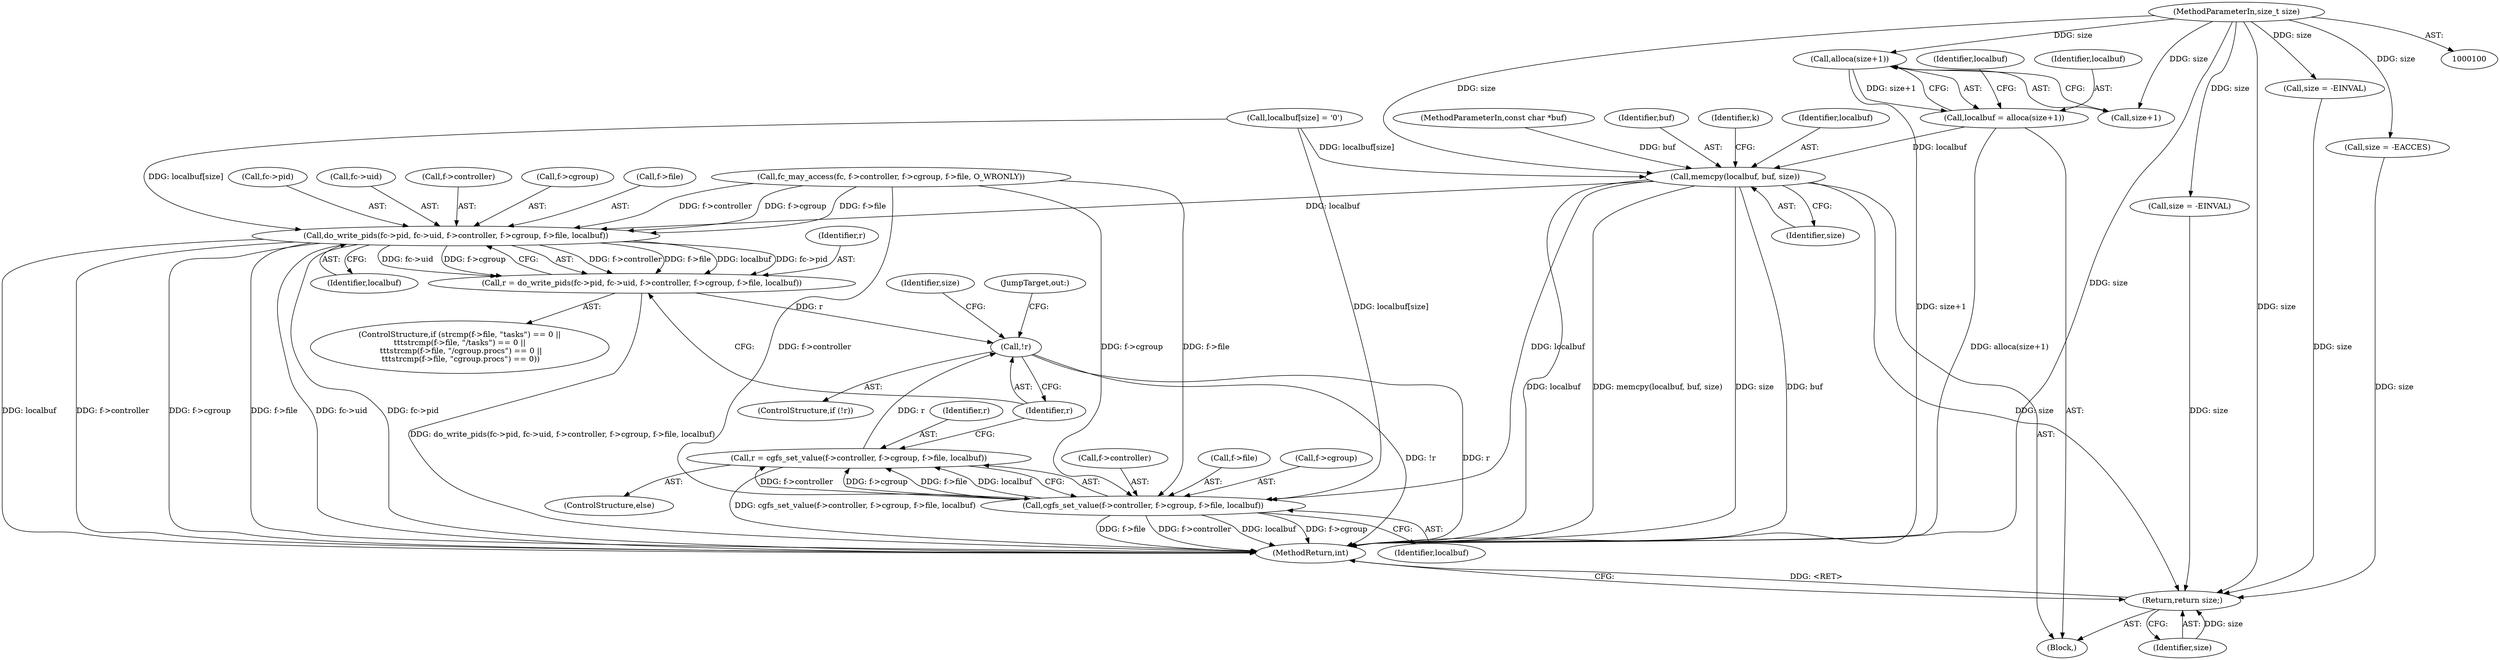 digraph "0_lxcfs_8ee2a503e102b1a43ec4d83113dc275ab20a869a@API" {
"1000153" [label="(Call,alloca(size+1))"];
"1000103" [label="(MethodParameterIn,size_t size)"];
"1000151" [label="(Call,localbuf = alloca(size+1))"];
"1000162" [label="(Call,memcpy(localbuf, buf, size))"];
"1000241" [label="(Call,do_write_pids(fc->pid, fc->uid, f->controller, f->cgroup, f->file, localbuf))"];
"1000239" [label="(Call,r = do_write_pids(fc->pid, fc->uid, f->controller, f->cgroup, f->file, localbuf))"];
"1000273" [label="(Call,!r)"];
"1000261" [label="(Call,cgfs_set_value(f->controller, f->cgroup, f->file, localbuf))"];
"1000259" [label="(Call,r = cgfs_set_value(f->controller, f->cgroup, f->file, localbuf))"];
"1000282" [label="(Return,return size;)"];
"1000169" [label="(Identifier,k)"];
"1000163" [label="(Identifier,localbuf)"];
"1000274" [label="(Identifier,r)"];
"1000265" [label="(Call,f->cgroup)"];
"1000106" [label="(Block,)"];
"1000257" [label="(Identifier,localbuf)"];
"1000262" [label="(Call,f->controller)"];
"1000182" [label="(Call,size = -EINVAL)"];
"1000279" [label="(JumpTarget,out:)"];
"1000240" [label="(Identifier,r)"];
"1000261" [label="(Call,cgfs_set_value(f->controller, f->cgroup, f->file, localbuf))"];
"1000162" [label="(Call,memcpy(localbuf, buf, size))"];
"1000151" [label="(Call,localbuf = alloca(size+1))"];
"1000165" [label="(Identifier,size)"];
"1000102" [label="(MethodParameterIn,const char *buf)"];
"1000241" [label="(Call,do_write_pids(fc->pid, fc->uid, f->controller, f->cgroup, f->file, localbuf))"];
"1000282" [label="(Return,return size;)"];
"1000242" [label="(Call,fc->pid)"];
"1000251" [label="(Call,f->cgroup)"];
"1000254" [label="(Call,f->file)"];
"1000202" [label="(Call,size = -EACCES)"];
"1000259" [label="(Call,r = cgfs_set_value(f->controller, f->cgroup, f->file, localbuf))"];
"1000283" [label="(Identifier,size)"];
"1000239" [label="(Call,r = do_write_pids(fc->pid, fc->uid, f->controller, f->cgroup, f->file, localbuf))"];
"1000284" [label="(MethodReturn,int)"];
"1000189" [label="(Call,fc_may_access(fc, f->controller, f->cgroup, f->file, O_WRONLY))"];
"1000152" [label="(Identifier,localbuf)"];
"1000245" [label="(Call,fc->uid)"];
"1000153" [label="(Call,alloca(size+1))"];
"1000159" [label="(Identifier,localbuf)"];
"1000103" [label="(MethodParameterIn,size_t size)"];
"1000268" [label="(Call,f->file)"];
"1000276" [label="(Identifier,size)"];
"1000272" [label="(ControlStructure,if (!r))"];
"1000164" [label="(Identifier,buf)"];
"1000157" [label="(Call,localbuf[size] = '\0')"];
"1000258" [label="(ControlStructure,else)"];
"1000260" [label="(Identifier,r)"];
"1000248" [label="(Call,f->controller)"];
"1000275" [label="(Call,size = -EINVAL)"];
"1000207" [label="(ControlStructure,if (strcmp(f->file, \"tasks\") == 0 ||\n\t\t\tstrcmp(f->file, \"/tasks\") == 0 ||\n \t\t\tstrcmp(f->file, \"/cgroup.procs\") == 0 ||\n \t\t\tstrcmp(f->file, \"cgroup.procs\") == 0))"];
"1000273" [label="(Call,!r)"];
"1000154" [label="(Call,size+1)"];
"1000271" [label="(Identifier,localbuf)"];
"1000153" -> "1000151"  [label="AST: "];
"1000153" -> "1000154"  [label="CFG: "];
"1000154" -> "1000153"  [label="AST: "];
"1000151" -> "1000153"  [label="CFG: "];
"1000153" -> "1000284"  [label="DDG: size+1"];
"1000153" -> "1000151"  [label="DDG: size+1"];
"1000103" -> "1000153"  [label="DDG: size"];
"1000103" -> "1000100"  [label="AST: "];
"1000103" -> "1000284"  [label="DDG: size"];
"1000103" -> "1000154"  [label="DDG: size"];
"1000103" -> "1000162"  [label="DDG: size"];
"1000103" -> "1000182"  [label="DDG: size"];
"1000103" -> "1000202"  [label="DDG: size"];
"1000103" -> "1000275"  [label="DDG: size"];
"1000103" -> "1000282"  [label="DDG: size"];
"1000151" -> "1000106"  [label="AST: "];
"1000152" -> "1000151"  [label="AST: "];
"1000159" -> "1000151"  [label="CFG: "];
"1000151" -> "1000284"  [label="DDG: alloca(size+1)"];
"1000151" -> "1000162"  [label="DDG: localbuf"];
"1000162" -> "1000106"  [label="AST: "];
"1000162" -> "1000165"  [label="CFG: "];
"1000163" -> "1000162"  [label="AST: "];
"1000164" -> "1000162"  [label="AST: "];
"1000165" -> "1000162"  [label="AST: "];
"1000169" -> "1000162"  [label="CFG: "];
"1000162" -> "1000284"  [label="DDG: buf"];
"1000162" -> "1000284"  [label="DDG: localbuf"];
"1000162" -> "1000284"  [label="DDG: memcpy(localbuf, buf, size)"];
"1000162" -> "1000284"  [label="DDG: size"];
"1000157" -> "1000162"  [label="DDG: localbuf[size]"];
"1000102" -> "1000162"  [label="DDG: buf"];
"1000162" -> "1000241"  [label="DDG: localbuf"];
"1000162" -> "1000261"  [label="DDG: localbuf"];
"1000162" -> "1000282"  [label="DDG: size"];
"1000241" -> "1000239"  [label="AST: "];
"1000241" -> "1000257"  [label="CFG: "];
"1000242" -> "1000241"  [label="AST: "];
"1000245" -> "1000241"  [label="AST: "];
"1000248" -> "1000241"  [label="AST: "];
"1000251" -> "1000241"  [label="AST: "];
"1000254" -> "1000241"  [label="AST: "];
"1000257" -> "1000241"  [label="AST: "];
"1000239" -> "1000241"  [label="CFG: "];
"1000241" -> "1000284"  [label="DDG: f->controller"];
"1000241" -> "1000284"  [label="DDG: f->cgroup"];
"1000241" -> "1000284"  [label="DDG: f->file"];
"1000241" -> "1000284"  [label="DDG: fc->pid"];
"1000241" -> "1000284"  [label="DDG: localbuf"];
"1000241" -> "1000284"  [label="DDG: fc->uid"];
"1000241" -> "1000239"  [label="DDG: f->controller"];
"1000241" -> "1000239"  [label="DDG: f->file"];
"1000241" -> "1000239"  [label="DDG: localbuf"];
"1000241" -> "1000239"  [label="DDG: fc->pid"];
"1000241" -> "1000239"  [label="DDG: fc->uid"];
"1000241" -> "1000239"  [label="DDG: f->cgroup"];
"1000189" -> "1000241"  [label="DDG: f->controller"];
"1000189" -> "1000241"  [label="DDG: f->cgroup"];
"1000189" -> "1000241"  [label="DDG: f->file"];
"1000157" -> "1000241"  [label="DDG: localbuf[size]"];
"1000239" -> "1000207"  [label="AST: "];
"1000240" -> "1000239"  [label="AST: "];
"1000274" -> "1000239"  [label="CFG: "];
"1000239" -> "1000284"  [label="DDG: do_write_pids(fc->pid, fc->uid, f->controller, f->cgroup, f->file, localbuf)"];
"1000239" -> "1000273"  [label="DDG: r"];
"1000273" -> "1000272"  [label="AST: "];
"1000273" -> "1000274"  [label="CFG: "];
"1000274" -> "1000273"  [label="AST: "];
"1000276" -> "1000273"  [label="CFG: "];
"1000279" -> "1000273"  [label="CFG: "];
"1000273" -> "1000284"  [label="DDG: r"];
"1000273" -> "1000284"  [label="DDG: !r"];
"1000259" -> "1000273"  [label="DDG: r"];
"1000261" -> "1000259"  [label="AST: "];
"1000261" -> "1000271"  [label="CFG: "];
"1000262" -> "1000261"  [label="AST: "];
"1000265" -> "1000261"  [label="AST: "];
"1000268" -> "1000261"  [label="AST: "];
"1000271" -> "1000261"  [label="AST: "];
"1000259" -> "1000261"  [label="CFG: "];
"1000261" -> "1000284"  [label="DDG: f->cgroup"];
"1000261" -> "1000284"  [label="DDG: f->file"];
"1000261" -> "1000284"  [label="DDG: f->controller"];
"1000261" -> "1000284"  [label="DDG: localbuf"];
"1000261" -> "1000259"  [label="DDG: f->controller"];
"1000261" -> "1000259"  [label="DDG: f->cgroup"];
"1000261" -> "1000259"  [label="DDG: f->file"];
"1000261" -> "1000259"  [label="DDG: localbuf"];
"1000189" -> "1000261"  [label="DDG: f->controller"];
"1000189" -> "1000261"  [label="DDG: f->cgroup"];
"1000189" -> "1000261"  [label="DDG: f->file"];
"1000157" -> "1000261"  [label="DDG: localbuf[size]"];
"1000259" -> "1000258"  [label="AST: "];
"1000260" -> "1000259"  [label="AST: "];
"1000274" -> "1000259"  [label="CFG: "];
"1000259" -> "1000284"  [label="DDG: cgfs_set_value(f->controller, f->cgroup, f->file, localbuf)"];
"1000282" -> "1000106"  [label="AST: "];
"1000282" -> "1000283"  [label="CFG: "];
"1000283" -> "1000282"  [label="AST: "];
"1000284" -> "1000282"  [label="CFG: "];
"1000282" -> "1000284"  [label="DDG: <RET>"];
"1000283" -> "1000282"  [label="DDG: size"];
"1000202" -> "1000282"  [label="DDG: size"];
"1000275" -> "1000282"  [label="DDG: size"];
"1000182" -> "1000282"  [label="DDG: size"];
}
